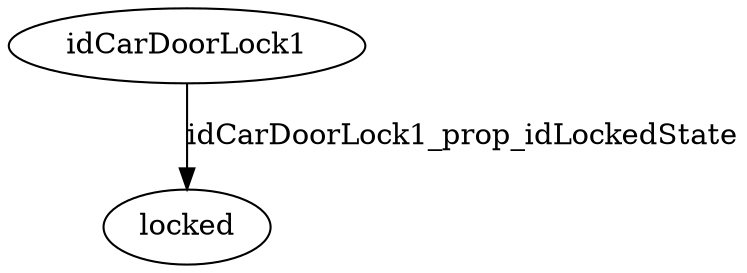 strict digraph  {
idCarDoorLock1 [node_type=entity_node];
locked [node_type=property_node];
idCarDoorLock1 -> locked  [edge_type=property, label=idCarDoorLock1_prop_idLockedState];
}
